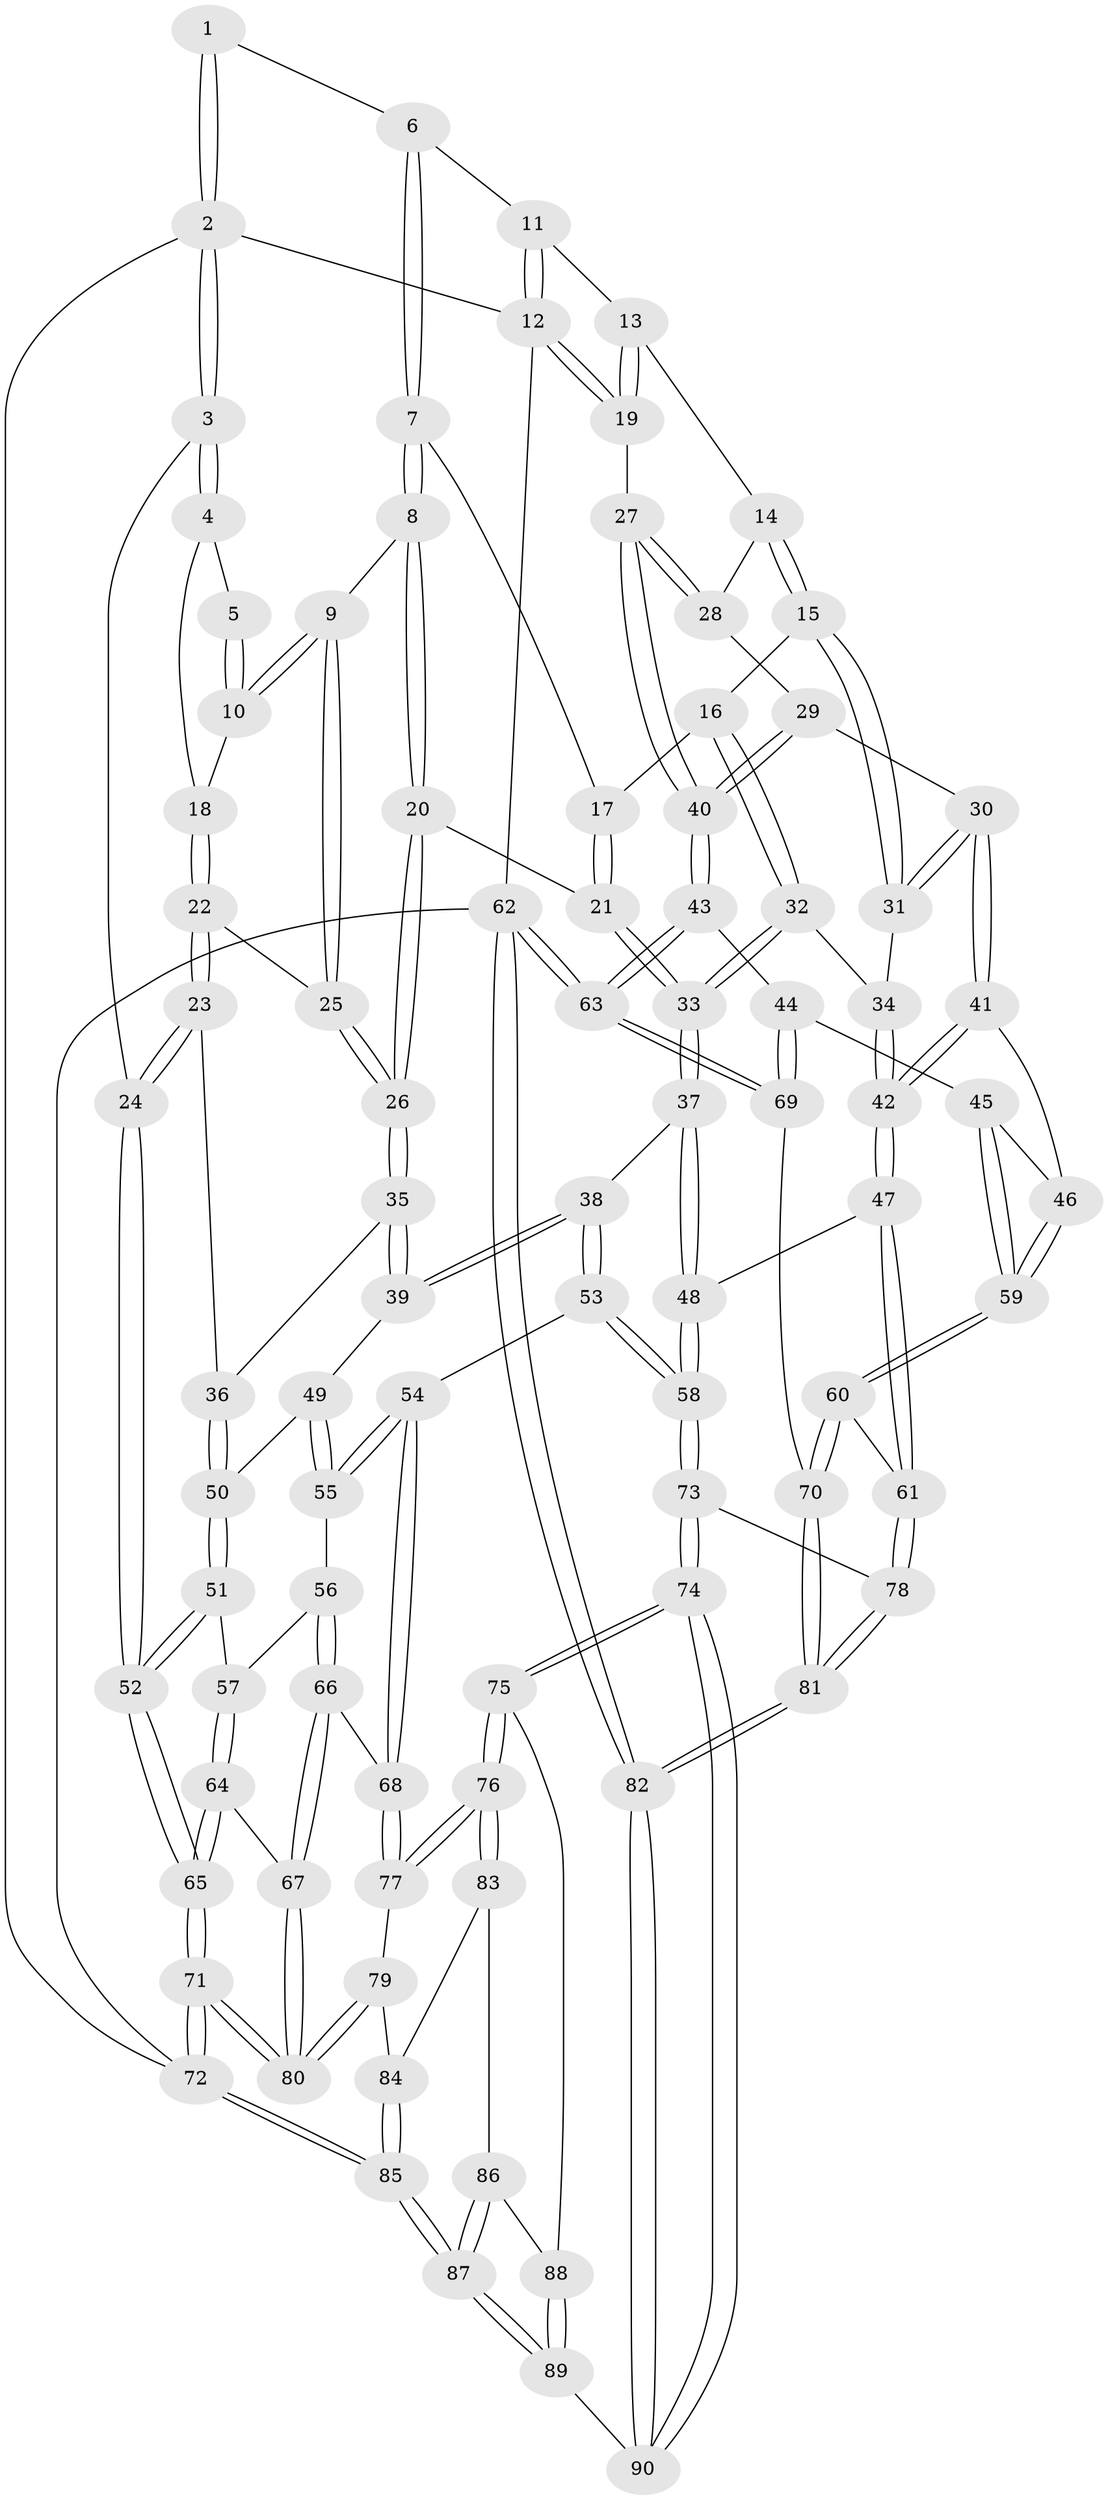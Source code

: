// Generated by graph-tools (version 1.1) at 2025/11/02/27/25 16:11:58]
// undirected, 90 vertices, 222 edges
graph export_dot {
graph [start="1"]
  node [color=gray90,style=filled];
  1 [pos="+0.20768424253861884+0"];
  2 [pos="+0+0"];
  3 [pos="+0+0.102906592003251"];
  4 [pos="+0+0.1144819033088196"];
  5 [pos="+0.19203416258412023+0.0286531563740042"];
  6 [pos="+0.6382662813733091+0"];
  7 [pos="+0.6343276131868026+0"];
  8 [pos="+0.34954288895549585+0.1523382652653029"];
  9 [pos="+0.2566059764091246+0.1398287196521857"];
  10 [pos="+0.22396085042389888+0.10740961105202051"];
  11 [pos="+0.6920628556348607+0"];
  12 [pos="+1+0"];
  13 [pos="+0.8858849214087917+0.13657068727760394"];
  14 [pos="+0.8400141765169946+0.21227519343713508"];
  15 [pos="+0.7235390137593627+0.2544491879622253"];
  16 [pos="+0.7026594898857116+0.2430506335730143"];
  17 [pos="+0.6268129482817004+0.0743204983374572"];
  18 [pos="+0.09009390676687239+0.21533799405489673"];
  19 [pos="+1+0.21674053531113144"];
  20 [pos="+0.44587340874841597+0.2691357872291297"];
  21 [pos="+0.46309533119746377+0.28038834892234576"];
  22 [pos="+0.07825688240145431+0.2789514048548724"];
  23 [pos="+0.016364389900926278+0.39840268476060403"];
  24 [pos="+0+0.42903406536212824"];
  25 [pos="+0.23991021895174322+0.24873711875903146"];
  26 [pos="+0.2502632134846328+0.32485751799105783"];
  27 [pos="+1+0.3365251853645577"];
  28 [pos="+0.8703102007269762+0.2659708668117471"];
  29 [pos="+0.83656502828308+0.40106499373326837"];
  30 [pos="+0.8221415732664656+0.406901019529645"];
  31 [pos="+0.7362851451129075+0.2840248777954243"];
  32 [pos="+0.5264474061977716+0.3894884787888454"];
  33 [pos="+0.5028206990214286+0.3918361020203597"];
  34 [pos="+0.65196931135676+0.43647823122645846"];
  35 [pos="+0.2481114581809825+0.3331571879802217"];
  36 [pos="+0.039239142902346064+0.40575389560108327"];
  37 [pos="+0.46760603223402064+0.4448778594799036"];
  38 [pos="+0.40526414713901676+0.46849682418329514"];
  39 [pos="+0.3254152297422952+0.4551513509436627"];
  40 [pos="+1+0.38123599493833465"];
  41 [pos="+0.7703840660816891+0.4947012993821671"];
  42 [pos="+0.7551991509795785+0.5028276999946035"];
  43 [pos="+1+0.475240001119361"];
  44 [pos="+1+0.5113236769776048"];
  45 [pos="+1+0.5260037737921176"];
  46 [pos="+0.8855277021053996+0.5577634429141302"];
  47 [pos="+0.7017133098514822+0.6238870922975004"];
  48 [pos="+0.5381318461948913+0.5728693298276949"];
  49 [pos="+0.26111296228725955+0.49535736839852124"];
  50 [pos="+0.15148927180891278+0.5077738259014631"];
  51 [pos="+0.14916056447959994+0.569180710568811"];
  52 [pos="+0+0.6413667148329907"];
  53 [pos="+0.3654642258683802+0.6380147372249726"];
  54 [pos="+0.3119213578153183+0.6650799323383649"];
  55 [pos="+0.2673873287707039+0.6059945258153293"];
  56 [pos="+0.19152262060666614+0.6062865086855433"];
  57 [pos="+0.1492973591449797+0.5705514182400565"];
  58 [pos="+0.47804875734343943+0.7035245472877986"];
  59 [pos="+0.8860298548051387+0.6793888651589909"];
  60 [pos="+0.8818717514381075+0.6993421179673095"];
  61 [pos="+0.7070264775824124+0.6524851368605337"];
  62 [pos="+1+1"];
  63 [pos="+1+0.9445120583792811"];
  64 [pos="+0.13943554299673952+0.5888908219809693"];
  65 [pos="+0+0.717040281319986"];
  66 [pos="+0.20372123843437892+0.6622328842573303"];
  67 [pos="+0.10534116274680223+0.7222318604348321"];
  68 [pos="+0.29436761162627356+0.6945953369147"];
  69 [pos="+0.9246319929298112+0.7158009457652944"];
  70 [pos="+0.8898191461581637+0.7100236762419969"];
  71 [pos="+0+0.8761043130287812"];
  72 [pos="+0+1"];
  73 [pos="+0.5115434551032068+0.8088752365459303"];
  74 [pos="+0.46312859442632603+0.856597051060961"];
  75 [pos="+0.45527349886862745+0.8546995560635088"];
  76 [pos="+0.43829154801911313+0.8488715352467687"];
  77 [pos="+0.2895132551039629+0.728830078325963"];
  78 [pos="+0.652870959836524+0.7965410974944636"];
  79 [pos="+0.20113793787347786+0.8038180392702543"];
  80 [pos="+0.06922539967616943+0.7786861573353303"];
  81 [pos="+0.7976744406302095+0.9558960940484593"];
  82 [pos="+0.9436304855120413+1"];
  83 [pos="+0.2624679816524018+0.8711431868407682"];
  84 [pos="+0.22320855013082927+0.8409258908924353"];
  85 [pos="+0.022157719737216277+1"];
  86 [pos="+0.26601465995188506+0.8953831322770646"];
  87 [pos="+0.10144603373240665+1"];
  88 [pos="+0.3013398195924186+0.9351500578311284"];
  89 [pos="+0.3553674913212587+1"];
  90 [pos="+0.4574052280094004+1"];
  1 -- 2;
  1 -- 2;
  1 -- 6;
  2 -- 3;
  2 -- 3;
  2 -- 12;
  2 -- 72;
  3 -- 4;
  3 -- 4;
  3 -- 24;
  4 -- 5;
  4 -- 18;
  5 -- 10;
  5 -- 10;
  6 -- 7;
  6 -- 7;
  6 -- 11;
  7 -- 8;
  7 -- 8;
  7 -- 17;
  8 -- 9;
  8 -- 20;
  8 -- 20;
  9 -- 10;
  9 -- 10;
  9 -- 25;
  9 -- 25;
  10 -- 18;
  11 -- 12;
  11 -- 12;
  11 -- 13;
  12 -- 19;
  12 -- 19;
  12 -- 62;
  13 -- 14;
  13 -- 19;
  13 -- 19;
  14 -- 15;
  14 -- 15;
  14 -- 28;
  15 -- 16;
  15 -- 31;
  15 -- 31;
  16 -- 17;
  16 -- 32;
  16 -- 32;
  17 -- 21;
  17 -- 21;
  18 -- 22;
  18 -- 22;
  19 -- 27;
  20 -- 21;
  20 -- 26;
  20 -- 26;
  21 -- 33;
  21 -- 33;
  22 -- 23;
  22 -- 23;
  22 -- 25;
  23 -- 24;
  23 -- 24;
  23 -- 36;
  24 -- 52;
  24 -- 52;
  25 -- 26;
  25 -- 26;
  26 -- 35;
  26 -- 35;
  27 -- 28;
  27 -- 28;
  27 -- 40;
  27 -- 40;
  28 -- 29;
  29 -- 30;
  29 -- 40;
  29 -- 40;
  30 -- 31;
  30 -- 31;
  30 -- 41;
  30 -- 41;
  31 -- 34;
  32 -- 33;
  32 -- 33;
  32 -- 34;
  33 -- 37;
  33 -- 37;
  34 -- 42;
  34 -- 42;
  35 -- 36;
  35 -- 39;
  35 -- 39;
  36 -- 50;
  36 -- 50;
  37 -- 38;
  37 -- 48;
  37 -- 48;
  38 -- 39;
  38 -- 39;
  38 -- 53;
  38 -- 53;
  39 -- 49;
  40 -- 43;
  40 -- 43;
  41 -- 42;
  41 -- 42;
  41 -- 46;
  42 -- 47;
  42 -- 47;
  43 -- 44;
  43 -- 63;
  43 -- 63;
  44 -- 45;
  44 -- 69;
  44 -- 69;
  45 -- 46;
  45 -- 59;
  45 -- 59;
  46 -- 59;
  46 -- 59;
  47 -- 48;
  47 -- 61;
  47 -- 61;
  48 -- 58;
  48 -- 58;
  49 -- 50;
  49 -- 55;
  49 -- 55;
  50 -- 51;
  50 -- 51;
  51 -- 52;
  51 -- 52;
  51 -- 57;
  52 -- 65;
  52 -- 65;
  53 -- 54;
  53 -- 58;
  53 -- 58;
  54 -- 55;
  54 -- 55;
  54 -- 68;
  54 -- 68;
  55 -- 56;
  56 -- 57;
  56 -- 66;
  56 -- 66;
  57 -- 64;
  57 -- 64;
  58 -- 73;
  58 -- 73;
  59 -- 60;
  59 -- 60;
  60 -- 61;
  60 -- 70;
  60 -- 70;
  61 -- 78;
  61 -- 78;
  62 -- 63;
  62 -- 63;
  62 -- 82;
  62 -- 82;
  62 -- 72;
  63 -- 69;
  63 -- 69;
  64 -- 65;
  64 -- 65;
  64 -- 67;
  65 -- 71;
  65 -- 71;
  66 -- 67;
  66 -- 67;
  66 -- 68;
  67 -- 80;
  67 -- 80;
  68 -- 77;
  68 -- 77;
  69 -- 70;
  70 -- 81;
  70 -- 81;
  71 -- 72;
  71 -- 72;
  71 -- 80;
  71 -- 80;
  72 -- 85;
  72 -- 85;
  73 -- 74;
  73 -- 74;
  73 -- 78;
  74 -- 75;
  74 -- 75;
  74 -- 90;
  74 -- 90;
  75 -- 76;
  75 -- 76;
  75 -- 88;
  76 -- 77;
  76 -- 77;
  76 -- 83;
  76 -- 83;
  77 -- 79;
  78 -- 81;
  78 -- 81;
  79 -- 80;
  79 -- 80;
  79 -- 84;
  81 -- 82;
  81 -- 82;
  82 -- 90;
  82 -- 90;
  83 -- 84;
  83 -- 86;
  84 -- 85;
  84 -- 85;
  85 -- 87;
  85 -- 87;
  86 -- 87;
  86 -- 87;
  86 -- 88;
  87 -- 89;
  87 -- 89;
  88 -- 89;
  88 -- 89;
  89 -- 90;
}

